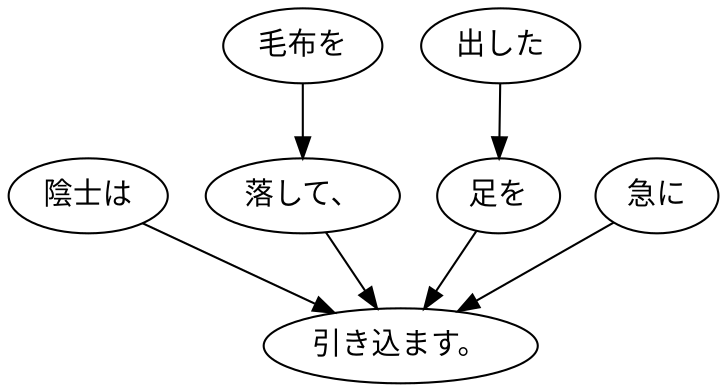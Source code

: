 digraph graph2821 {
	node0 [label="陰士は"];
	node1 [label="毛布を"];
	node2 [label="落して、"];
	node3 [label="出した"];
	node4 [label="足を"];
	node5 [label="急に"];
	node6 [label="引き込ます。"];
	node0 -> node6;
	node1 -> node2;
	node2 -> node6;
	node3 -> node4;
	node4 -> node6;
	node5 -> node6;
}
